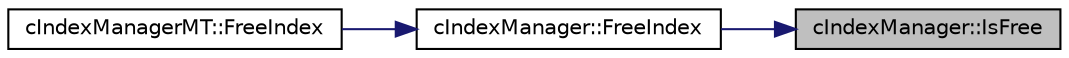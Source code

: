 digraph "cIndexManager::IsFree"
{
 // LATEX_PDF_SIZE
  edge [fontname="Helvetica",fontsize="10",labelfontname="Helvetica",labelfontsize="10"];
  node [fontname="Helvetica",fontsize="10",shape=record];
  rankdir="RL";
  Node1 [label="cIndexManager::IsFree",height=0.2,width=0.4,color="black", fillcolor="grey75", style="filled", fontcolor="black",tooltip=" "];
  Node1 -> Node2 [dir="back",color="midnightblue",fontsize="10",style="solid",fontname="Helvetica"];
  Node2 [label="cIndexManager::FreeIndex",height=0.2,width=0.4,color="black", fillcolor="white", style="filled",URL="$classc_index_manager.html#a7ca304e3bf0d54a2d5b1d532ecc94a10",tooltip=" "];
  Node2 -> Node3 [dir="back",color="midnightblue",fontsize="10",style="solid",fontname="Helvetica"];
  Node3 [label="cIndexManagerMT::FreeIndex",height=0.2,width=0.4,color="black", fillcolor="white", style="filled",URL="$classc_index_manager_m_t.html#acca02a7d6875b4ad044e4cefb7215480",tooltip=" "];
}
